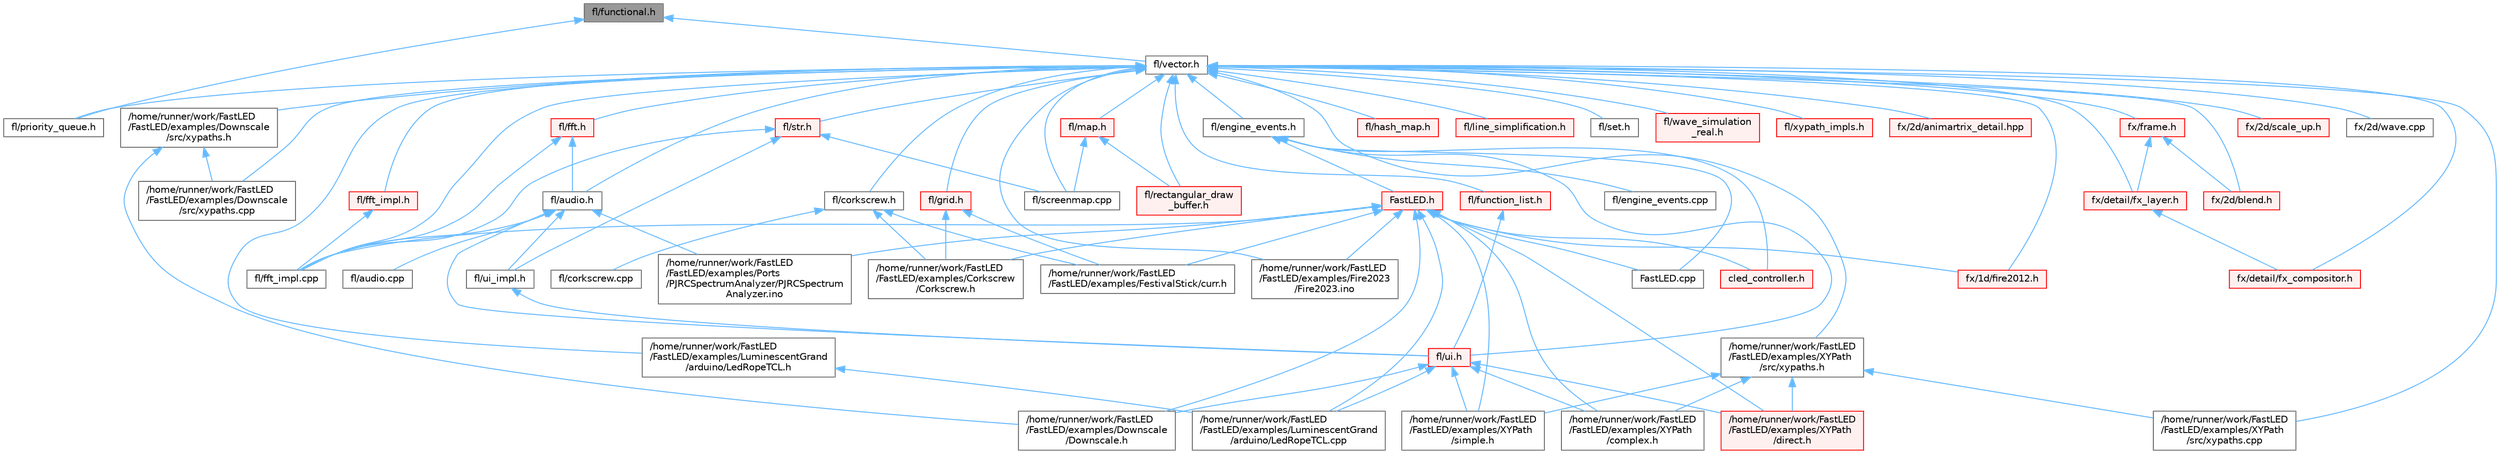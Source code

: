 digraph "fl/functional.h"
{
 // INTERACTIVE_SVG=YES
 // LATEX_PDF_SIZE
  bgcolor="transparent";
  edge [fontname=Helvetica,fontsize=10,labelfontname=Helvetica,labelfontsize=10];
  node [fontname=Helvetica,fontsize=10,shape=box,height=0.2,width=0.4];
  Node1 [id="Node000001",label="fl/functional.h",height=0.2,width=0.4,color="gray40", fillcolor="grey60", style="filled", fontcolor="black",tooltip=" "];
  Node1 -> Node2 [id="edge1_Node000001_Node000002",dir="back",color="steelblue1",style="solid",tooltip=" "];
  Node2 [id="Node000002",label="fl/priority_queue.h",height=0.2,width=0.4,color="grey40", fillcolor="white", style="filled",URL="$d4/da1/priority__queue_8h.html",tooltip=" "];
  Node1 -> Node3 [id="edge2_Node000001_Node000003",dir="back",color="steelblue1",style="solid",tooltip=" "];
  Node3 [id="Node000003",label="fl/vector.h",height=0.2,width=0.4,color="grey40", fillcolor="white", style="filled",URL="$d6/d68/vector_8h.html",tooltip=" "];
  Node3 -> Node4 [id="edge3_Node000003_Node000004",dir="back",color="steelblue1",style="solid",tooltip=" "];
  Node4 [id="Node000004",label="/home/runner/work/FastLED\l/FastLED/examples/Downscale\l/src/xypaths.cpp",height=0.2,width=0.4,color="grey40", fillcolor="white", style="filled",URL="$dd/d96/_downscale_2src_2xypaths_8cpp.html",tooltip=" "];
  Node3 -> Node5 [id="edge4_Node000003_Node000005",dir="back",color="steelblue1",style="solid",tooltip=" "];
  Node5 [id="Node000005",label="/home/runner/work/FastLED\l/FastLED/examples/Downscale\l/src/xypaths.h",height=0.2,width=0.4,color="grey40", fillcolor="white", style="filled",URL="$de/d75/_downscale_2src_2xypaths_8h.html",tooltip=" "];
  Node5 -> Node6 [id="edge5_Node000005_Node000006",dir="back",color="steelblue1",style="solid",tooltip=" "];
  Node6 [id="Node000006",label="/home/runner/work/FastLED\l/FastLED/examples/Downscale\l/Downscale.h",height=0.2,width=0.4,color="grey40", fillcolor="white", style="filled",URL="$d6/d1a/examples_2_downscale_2downscale_8h.html",tooltip=" "];
  Node5 -> Node4 [id="edge6_Node000005_Node000004",dir="back",color="steelblue1",style="solid",tooltip=" "];
  Node3 -> Node7 [id="edge7_Node000003_Node000007",dir="back",color="steelblue1",style="solid",tooltip=" "];
  Node7 [id="Node000007",label="/home/runner/work/FastLED\l/FastLED/examples/Fire2023\l/Fire2023.ino",height=0.2,width=0.4,color="grey40", fillcolor="white", style="filled",URL="$d8/d2c/_fire2023_8ino.html",tooltip=" "];
  Node3 -> Node8 [id="edge8_Node000003_Node000008",dir="back",color="steelblue1",style="solid",tooltip=" "];
  Node8 [id="Node000008",label="/home/runner/work/FastLED\l/FastLED/examples/LuminescentGrand\l/arduino/LedRopeTCL.h",height=0.2,width=0.4,color="grey40", fillcolor="white", style="filled",URL="$d9/d7e/_led_rope_t_c_l_8h.html",tooltip=" "];
  Node8 -> Node9 [id="edge9_Node000008_Node000009",dir="back",color="steelblue1",style="solid",tooltip=" "];
  Node9 [id="Node000009",label="/home/runner/work/FastLED\l/FastLED/examples/LuminescentGrand\l/arduino/LedRopeTCL.cpp",height=0.2,width=0.4,color="grey40", fillcolor="white", style="filled",URL="$d6/dc9/_led_rope_t_c_l_8cpp.html",tooltip=" "];
  Node3 -> Node10 [id="edge10_Node000003_Node000010",dir="back",color="steelblue1",style="solid",tooltip=" "];
  Node10 [id="Node000010",label="/home/runner/work/FastLED\l/FastLED/examples/XYPath\l/src/xypaths.cpp",height=0.2,width=0.4,color="grey40", fillcolor="white", style="filled",URL="$d8/d55/_x_y_path_2src_2xypaths_8cpp.html",tooltip=" "];
  Node3 -> Node11 [id="edge11_Node000003_Node000011",dir="back",color="steelblue1",style="solid",tooltip=" "];
  Node11 [id="Node000011",label="/home/runner/work/FastLED\l/FastLED/examples/XYPath\l/src/xypaths.h",height=0.2,width=0.4,color="grey40", fillcolor="white", style="filled",URL="$d7/d5e/_x_y_path_2src_2xypaths_8h.html",tooltip=" "];
  Node11 -> Node12 [id="edge12_Node000011_Node000012",dir="back",color="steelblue1",style="solid",tooltip=" "];
  Node12 [id="Node000012",label="/home/runner/work/FastLED\l/FastLED/examples/XYPath\l/complex.h",height=0.2,width=0.4,color="grey40", fillcolor="white", style="filled",URL="$d7/d3b/complex_8h.html",tooltip=" "];
  Node11 -> Node13 [id="edge13_Node000011_Node000013",dir="back",color="steelblue1",style="solid",tooltip=" "];
  Node13 [id="Node000013",label="/home/runner/work/FastLED\l/FastLED/examples/XYPath\l/direct.h",height=0.2,width=0.4,color="red", fillcolor="#FFF0F0", style="filled",URL="$d6/daf/direct_8h.html",tooltip=" "];
  Node11 -> Node15 [id="edge14_Node000011_Node000015",dir="back",color="steelblue1",style="solid",tooltip=" "];
  Node15 [id="Node000015",label="/home/runner/work/FastLED\l/FastLED/examples/XYPath\l/simple.h",height=0.2,width=0.4,color="grey40", fillcolor="white", style="filled",URL="$d8/d14/simple_8h.html",tooltip=" "];
  Node11 -> Node10 [id="edge15_Node000011_Node000010",dir="back",color="steelblue1",style="solid",tooltip=" "];
  Node3 -> Node16 [id="edge16_Node000003_Node000016",dir="back",color="steelblue1",style="solid",tooltip=" "];
  Node16 [id="Node000016",label="fl/audio.h",height=0.2,width=0.4,color="grey40", fillcolor="white", style="filled",URL="$da/d09/audio_8h.html",tooltip=" "];
  Node16 -> Node17 [id="edge17_Node000016_Node000017",dir="back",color="steelblue1",style="solid",tooltip=" "];
  Node17 [id="Node000017",label="/home/runner/work/FastLED\l/FastLED/examples/Ports\l/PJRCSpectrumAnalyzer/PJRCSpectrum\lAnalyzer.ino",height=0.2,width=0.4,color="grey40", fillcolor="white", style="filled",URL="$d7/dfa/_p_j_r_c_spectrum_analyzer_8ino.html",tooltip="Creates an impressive LED light show to music input on the Teensy."];
  Node16 -> Node18 [id="edge18_Node000016_Node000018",dir="back",color="steelblue1",style="solid",tooltip=" "];
  Node18 [id="Node000018",label="fl/audio.cpp",height=0.2,width=0.4,color="grey40", fillcolor="white", style="filled",URL="$d1/ddc/audio_8cpp.html",tooltip=" "];
  Node16 -> Node19 [id="edge19_Node000016_Node000019",dir="back",color="steelblue1",style="solid",tooltip=" "];
  Node19 [id="Node000019",label="fl/fft_impl.cpp",height=0.2,width=0.4,color="grey40", fillcolor="white", style="filled",URL="$d1/dff/fft__impl_8cpp.html",tooltip=" "];
  Node16 -> Node20 [id="edge20_Node000016_Node000020",dir="back",color="steelblue1",style="solid",tooltip=" "];
  Node20 [id="Node000020",label="fl/ui.h",height=0.2,width=0.4,color="red", fillcolor="#FFF0F0", style="filled",URL="$d9/d3b/ui_8h.html",tooltip=" "];
  Node20 -> Node6 [id="edge21_Node000020_Node000006",dir="back",color="steelblue1",style="solid",tooltip=" "];
  Node20 -> Node9 [id="edge22_Node000020_Node000009",dir="back",color="steelblue1",style="solid",tooltip=" "];
  Node20 -> Node12 [id="edge23_Node000020_Node000012",dir="back",color="steelblue1",style="solid",tooltip=" "];
  Node20 -> Node13 [id="edge24_Node000020_Node000013",dir="back",color="steelblue1",style="solid",tooltip=" "];
  Node20 -> Node15 [id="edge25_Node000020_Node000015",dir="back",color="steelblue1",style="solid",tooltip=" "];
  Node16 -> Node41 [id="edge26_Node000016_Node000041",dir="back",color="steelblue1",style="solid",tooltip=" "];
  Node41 [id="Node000041",label="fl/ui_impl.h",height=0.2,width=0.4,color="grey40", fillcolor="white", style="filled",URL="$d6/dc0/ui__impl_8h.html",tooltip=" "];
  Node41 -> Node20 [id="edge27_Node000041_Node000020",dir="back",color="steelblue1",style="solid",tooltip=" "];
  Node3 -> Node42 [id="edge28_Node000003_Node000042",dir="back",color="steelblue1",style="solid",tooltip=" "];
  Node42 [id="Node000042",label="fl/corkscrew.h",height=0.2,width=0.4,color="grey40", fillcolor="white", style="filled",URL="$d1/dd4/src_2fl_2corkscrew_8h.html",tooltip="Corkscrew projection utilities."];
  Node42 -> Node43 [id="edge29_Node000042_Node000043",dir="back",color="steelblue1",style="solid",tooltip=" "];
  Node43 [id="Node000043",label="/home/runner/work/FastLED\l/FastLED/examples/Corkscrew\l/Corkscrew.h",height=0.2,width=0.4,color="grey40", fillcolor="white", style="filled",URL="$df/d40/examples_2_corkscrew_2corkscrew_8h.html",tooltip=" "];
  Node42 -> Node44 [id="edge30_Node000042_Node000044",dir="back",color="steelblue1",style="solid",tooltip=" "];
  Node44 [id="Node000044",label="/home/runner/work/FastLED\l/FastLED/examples/FestivalStick/curr.h",height=0.2,width=0.4,color="grey40", fillcolor="white", style="filled",URL="$d4/d06/curr_8h.html",tooltip=" "];
  Node42 -> Node45 [id="edge31_Node000042_Node000045",dir="back",color="steelblue1",style="solid",tooltip=" "];
  Node45 [id="Node000045",label="fl/corkscrew.cpp",height=0.2,width=0.4,color="grey40", fillcolor="white", style="filled",URL="$d3/d9b/corkscrew_8cpp.html",tooltip=" "];
  Node3 -> Node46 [id="edge32_Node000003_Node000046",dir="back",color="steelblue1",style="solid",tooltip=" "];
  Node46 [id="Node000046",label="fl/engine_events.h",height=0.2,width=0.4,color="grey40", fillcolor="white", style="filled",URL="$db/dc0/engine__events_8h.html",tooltip=" "];
  Node46 -> Node47 [id="edge33_Node000046_Node000047",dir="back",color="steelblue1",style="solid",tooltip=" "];
  Node47 [id="Node000047",label="FastLED.cpp",height=0.2,width=0.4,color="grey40", fillcolor="white", style="filled",URL="$d6/dda/_fast_l_e_d_8cpp.html",tooltip="Central source file for FastLED, implements the CFastLED class/object."];
  Node46 -> Node48 [id="edge34_Node000046_Node000048",dir="back",color="steelblue1",style="solid",tooltip=" "];
  Node48 [id="Node000048",label="FastLED.h",height=0.2,width=0.4,color="red", fillcolor="#FFF0F0", style="filled",URL="$db/d97/_fast_l_e_d_8h.html",tooltip="central include file for FastLED, defines the CFastLED class/object"];
  Node48 -> Node43 [id="edge35_Node000048_Node000043",dir="back",color="steelblue1",style="solid",tooltip=" "];
  Node48 -> Node6 [id="edge36_Node000048_Node000006",dir="back",color="steelblue1",style="solid",tooltip=" "];
  Node48 -> Node44 [id="edge37_Node000048_Node000044",dir="back",color="steelblue1",style="solid",tooltip=" "];
  Node48 -> Node7 [id="edge38_Node000048_Node000007",dir="back",color="steelblue1",style="solid",tooltip=" "];
  Node48 -> Node9 [id="edge39_Node000048_Node000009",dir="back",color="steelblue1",style="solid",tooltip=" "];
  Node48 -> Node17 [id="edge40_Node000048_Node000017",dir="back",color="steelblue1",style="solid",tooltip=" "];
  Node48 -> Node12 [id="edge41_Node000048_Node000012",dir="back",color="steelblue1",style="solid",tooltip=" "];
  Node48 -> Node13 [id="edge42_Node000048_Node000013",dir="back",color="steelblue1",style="solid",tooltip=" "];
  Node48 -> Node15 [id="edge43_Node000048_Node000015",dir="back",color="steelblue1",style="solid",tooltip=" "];
  Node48 -> Node47 [id="edge44_Node000048_Node000047",dir="back",color="steelblue1",style="solid",tooltip=" "];
  Node48 -> Node121 [id="edge45_Node000048_Node000121",dir="back",color="steelblue1",style="solid",tooltip=" "];
  Node121 [id="Node000121",label="cled_controller.h",height=0.2,width=0.4,color="red", fillcolor="#FFF0F0", style="filled",URL="$db/d6d/cled__controller_8h.html",tooltip="base definitions used by led controllers for writing out led data"];
  Node48 -> Node19 [id="edge46_Node000048_Node000019",dir="back",color="steelblue1",style="solid",tooltip=" "];
  Node48 -> Node139 [id="edge47_Node000048_Node000139",dir="back",color="steelblue1",style="solid",tooltip=" "];
  Node139 [id="Node000139",label="fx/1d/fire2012.h",height=0.2,width=0.4,color="red", fillcolor="#FFF0F0", style="filled",URL="$d5/dcb/fire2012_8h.html",tooltip=" "];
  Node46 -> Node121 [id="edge48_Node000046_Node000121",dir="back",color="steelblue1",style="solid",tooltip=" "];
  Node46 -> Node172 [id="edge49_Node000046_Node000172",dir="back",color="steelblue1",style="solid",tooltip=" "];
  Node172 [id="Node000172",label="fl/engine_events.cpp",height=0.2,width=0.4,color="grey40", fillcolor="white", style="filled",URL="$d5/d7d/engine__events_8cpp.html",tooltip=" "];
  Node46 -> Node20 [id="edge50_Node000046_Node000020",dir="back",color="steelblue1",style="solid",tooltip=" "];
  Node3 -> Node173 [id="edge51_Node000003_Node000173",dir="back",color="steelblue1",style="solid",tooltip=" "];
  Node173 [id="Node000173",label="fl/fft.h",height=0.2,width=0.4,color="red", fillcolor="#FFF0F0", style="filled",URL="$d7/d76/fft_8h.html",tooltip=" "];
  Node173 -> Node16 [id="edge52_Node000173_Node000016",dir="back",color="steelblue1",style="solid",tooltip=" "];
  Node173 -> Node19 [id="edge53_Node000173_Node000019",dir="back",color="steelblue1",style="solid",tooltip=" "];
  Node3 -> Node19 [id="edge54_Node000003_Node000019",dir="back",color="steelblue1",style="solid",tooltip=" "];
  Node3 -> Node176 [id="edge55_Node000003_Node000176",dir="back",color="steelblue1",style="solid",tooltip=" "];
  Node176 [id="Node000176",label="fl/fft_impl.h",height=0.2,width=0.4,color="red", fillcolor="#FFF0F0", style="filled",URL="$df/d73/fft__impl_8h.html",tooltip=" "];
  Node176 -> Node19 [id="edge56_Node000176_Node000019",dir="back",color="steelblue1",style="solid",tooltip=" "];
  Node3 -> Node177 [id="edge57_Node000003_Node000177",dir="back",color="steelblue1",style="solid",tooltip=" "];
  Node177 [id="Node000177",label="fl/function_list.h",height=0.2,width=0.4,color="red", fillcolor="#FFF0F0", style="filled",URL="$d0/d64/function__list_8h.html",tooltip=" "];
  Node177 -> Node20 [id="edge58_Node000177_Node000020",dir="back",color="steelblue1",style="solid",tooltip=" "];
  Node3 -> Node178 [id="edge59_Node000003_Node000178",dir="back",color="steelblue1",style="solid",tooltip=" "];
  Node178 [id="Node000178",label="fl/grid.h",height=0.2,width=0.4,color="red", fillcolor="#FFF0F0", style="filled",URL="$da/d15/grid_8h.html",tooltip=" "];
  Node178 -> Node43 [id="edge60_Node000178_Node000043",dir="back",color="steelblue1",style="solid",tooltip=" "];
  Node178 -> Node44 [id="edge61_Node000178_Node000044",dir="back",color="steelblue1",style="solid",tooltip=" "];
  Node3 -> Node187 [id="edge62_Node000003_Node000187",dir="back",color="steelblue1",style="solid",tooltip=" "];
  Node187 [id="Node000187",label="fl/hash_map.h",height=0.2,width=0.4,color="red", fillcolor="#FFF0F0", style="filled",URL="$d6/d13/hash__map_8h.html",tooltip=" "];
  Node3 -> Node190 [id="edge63_Node000003_Node000190",dir="back",color="steelblue1",style="solid",tooltip=" "];
  Node190 [id="Node000190",label="fl/line_simplification.h",height=0.2,width=0.4,color="red", fillcolor="#FFF0F0", style="filled",URL="$d8/da7/line__simplification_8h.html",tooltip=" "];
  Node3 -> Node192 [id="edge64_Node000003_Node000192",dir="back",color="steelblue1",style="solid",tooltip=" "];
  Node192 [id="Node000192",label="fl/map.h",height=0.2,width=0.4,color="red", fillcolor="#FFF0F0", style="filled",URL="$dc/db7/map_8h.html",tooltip=" "];
  Node192 -> Node193 [id="edge65_Node000192_Node000193",dir="back",color="steelblue1",style="solid",tooltip=" "];
  Node193 [id="Node000193",label="fl/rectangular_draw\l_buffer.h",height=0.2,width=0.4,color="red", fillcolor="#FFF0F0", style="filled",URL="$d9/df3/rectangular__draw__buffer_8h.html",tooltip=" "];
  Node192 -> Node195 [id="edge66_Node000192_Node000195",dir="back",color="steelblue1",style="solid",tooltip=" "];
  Node195 [id="Node000195",label="fl/screenmap.cpp",height=0.2,width=0.4,color="grey40", fillcolor="white", style="filled",URL="$d9/d6f/screenmap_8cpp.html",tooltip=" "];
  Node3 -> Node2 [id="edge67_Node000003_Node000002",dir="back",color="steelblue1",style="solid",tooltip=" "];
  Node3 -> Node193 [id="edge68_Node000003_Node000193",dir="back",color="steelblue1",style="solid",tooltip=" "];
  Node3 -> Node195 [id="edge69_Node000003_Node000195",dir="back",color="steelblue1",style="solid",tooltip=" "];
  Node3 -> Node204 [id="edge70_Node000003_Node000204",dir="back",color="steelblue1",style="solid",tooltip=" "];
  Node204 [id="Node000204",label="fl/set.h",height=0.2,width=0.4,color="grey40", fillcolor="white", style="filled",URL="$d4/d13/set_8h.html",tooltip=" "];
  Node3 -> Node205 [id="edge71_Node000003_Node000205",dir="back",color="steelblue1",style="solid",tooltip=" "];
  Node205 [id="Node000205",label="fl/str.h",height=0.2,width=0.4,color="red", fillcolor="#FFF0F0", style="filled",URL="$d1/d93/str_8h.html",tooltip=" "];
  Node205 -> Node19 [id="edge72_Node000205_Node000019",dir="back",color="steelblue1",style="solid",tooltip=" "];
  Node205 -> Node195 [id="edge73_Node000205_Node000195",dir="back",color="steelblue1",style="solid",tooltip=" "];
  Node205 -> Node41 [id="edge74_Node000205_Node000041",dir="back",color="steelblue1",style="solid",tooltip=" "];
  Node3 -> Node245 [id="edge75_Node000003_Node000245",dir="back",color="steelblue1",style="solid",tooltip=" "];
  Node245 [id="Node000245",label="fl/wave_simulation\l_real.h",height=0.2,width=0.4,color="red", fillcolor="#FFF0F0", style="filled",URL="$dd/d8e/wave__simulation__real_8h.html",tooltip=" "];
  Node3 -> Node222 [id="edge76_Node000003_Node000222",dir="back",color="steelblue1",style="solid",tooltip=" "];
  Node222 [id="Node000222",label="fl/xypath_impls.h",height=0.2,width=0.4,color="red", fillcolor="#FFF0F0", style="filled",URL="$d8/d5f/xypath__impls_8h.html",tooltip=" "];
  Node3 -> Node139 [id="edge77_Node000003_Node000139",dir="back",color="steelblue1",style="solid",tooltip=" "];
  Node3 -> Node288 [id="edge78_Node000003_Node000288",dir="back",color="steelblue1",style="solid",tooltip=" "];
  Node288 [id="Node000288",label="fx/2d/animartrix_detail.hpp",height=0.2,width=0.4,color="red", fillcolor="#FFF0F0", style="filled",URL="$d3/d3b/animartrix__detail_8hpp.html",tooltip=" "];
  Node3 -> Node247 [id="edge79_Node000003_Node000247",dir="back",color="steelblue1",style="solid",tooltip=" "];
  Node247 [id="Node000247",label="fx/2d/blend.h",height=0.2,width=0.4,color="red", fillcolor="#FFF0F0", style="filled",URL="$d8/d4e/blend_8h.html",tooltip=" "];
  Node3 -> Node244 [id="edge80_Node000003_Node000244",dir="back",color="steelblue1",style="solid",tooltip=" "];
  Node244 [id="Node000244",label="fx/2d/scale_up.h",height=0.2,width=0.4,color="red", fillcolor="#FFF0F0", style="filled",URL="$d2/d74/scale__up_8h.html",tooltip="Expands a grid using bilinear interpolation and scaling up."];
  Node3 -> Node167 [id="edge81_Node000003_Node000167",dir="back",color="steelblue1",style="solid",tooltip=" "];
  Node167 [id="Node000167",label="fx/2d/wave.cpp",height=0.2,width=0.4,color="grey40", fillcolor="white", style="filled",URL="$d4/d7c/src_2fx_22d_2wave_8cpp.html",tooltip=" "];
  Node3 -> Node251 [id="edge82_Node000003_Node000251",dir="back",color="steelblue1",style="solid",tooltip=" "];
  Node251 [id="Node000251",label="fx/detail/fx_compositor.h",height=0.2,width=0.4,color="red", fillcolor="#FFF0F0", style="filled",URL="$d5/d6b/fx__compositor_8h.html",tooltip=" "];
  Node3 -> Node250 [id="edge83_Node000003_Node000250",dir="back",color="steelblue1",style="solid",tooltip=" "];
  Node250 [id="Node000250",label="fx/detail/fx_layer.h",height=0.2,width=0.4,color="red", fillcolor="#FFF0F0", style="filled",URL="$d7/d2f/fx__layer_8h.html",tooltip=" "];
  Node250 -> Node251 [id="edge84_Node000250_Node000251",dir="back",color="steelblue1",style="solid",tooltip=" "];
  Node3 -> Node249 [id="edge85_Node000003_Node000249",dir="back",color="steelblue1",style="solid",tooltip=" "];
  Node249 [id="Node000249",label="fx/frame.h",height=0.2,width=0.4,color="red", fillcolor="#FFF0F0", style="filled",URL="$df/d7d/frame_8h.html",tooltip=" "];
  Node249 -> Node247 [id="edge86_Node000249_Node000247",dir="back",color="steelblue1",style="solid",tooltip=" "];
  Node249 -> Node250 [id="edge87_Node000249_Node000250",dir="back",color="steelblue1",style="solid",tooltip=" "];
}

